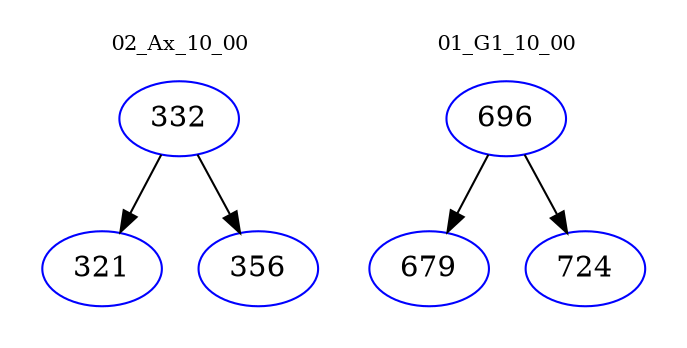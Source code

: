 digraph{
subgraph cluster_0 {
color = white
label = "02_Ax_10_00";
fontsize=10;
T0_332 [label="332", color="blue"]
T0_332 -> T0_321 [color="black"]
T0_321 [label="321", color="blue"]
T0_332 -> T0_356 [color="black"]
T0_356 [label="356", color="blue"]
}
subgraph cluster_1 {
color = white
label = "01_G1_10_00";
fontsize=10;
T1_696 [label="696", color="blue"]
T1_696 -> T1_679 [color="black"]
T1_679 [label="679", color="blue"]
T1_696 -> T1_724 [color="black"]
T1_724 [label="724", color="blue"]
}
}
